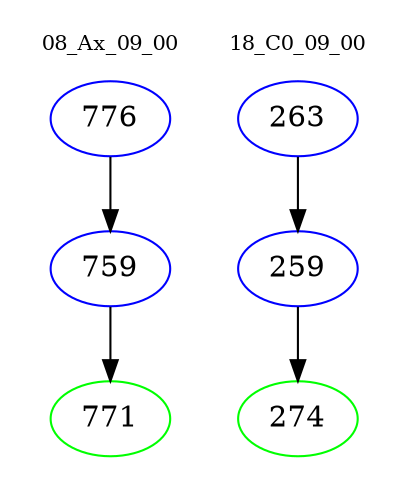 digraph{
subgraph cluster_0 {
color = white
label = "08_Ax_09_00";
fontsize=10;
T0_776 [label="776", color="blue"]
T0_776 -> T0_759 [color="black"]
T0_759 [label="759", color="blue"]
T0_759 -> T0_771 [color="black"]
T0_771 [label="771", color="green"]
}
subgraph cluster_1 {
color = white
label = "18_C0_09_00";
fontsize=10;
T1_263 [label="263", color="blue"]
T1_263 -> T1_259 [color="black"]
T1_259 [label="259", color="blue"]
T1_259 -> T1_274 [color="black"]
T1_274 [label="274", color="green"]
}
}
